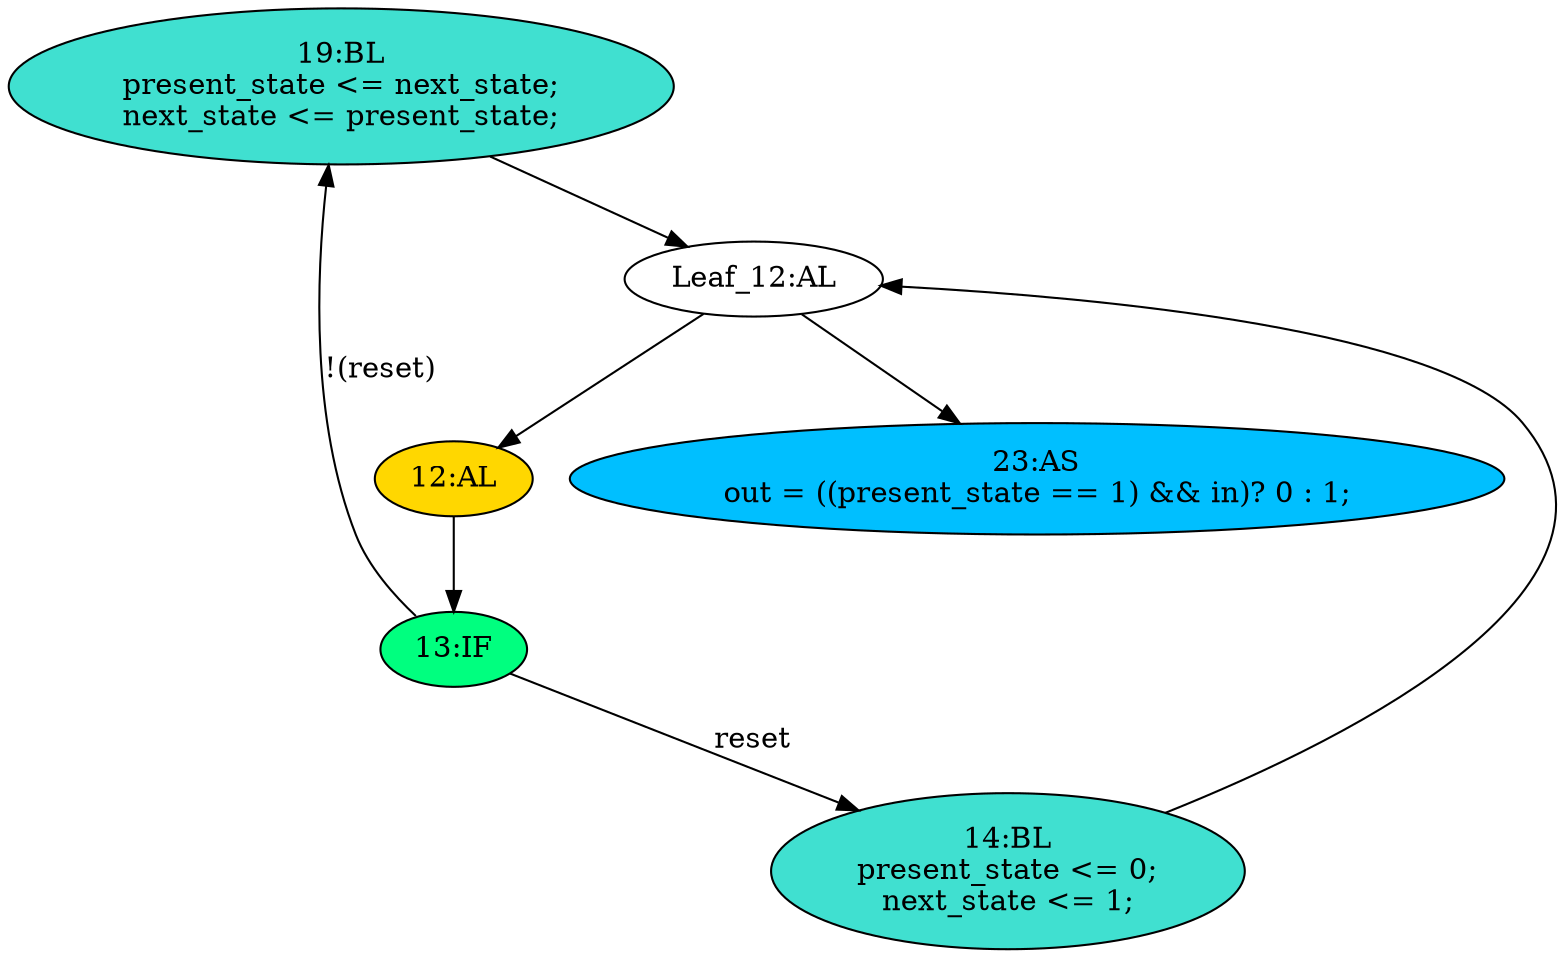 strict digraph "compose( ,  )" {
	node [label="\N"];
	"19:BL"	[ast="<pyverilog.vparser.ast.Block object at 0x7fe7b1eb1390>",
		fillcolor=turquoise,
		label="19:BL
present_state <= next_state;
next_state <= present_state;",
		statements="[<pyverilog.vparser.ast.NonblockingSubstitution object at 0x7fe7b1eb1650>, <pyverilog.vparser.ast.NonblockingSubstitution object \
at 0x7fe7b1ebdc50>]",
		style=filled,
		typ=Block];
	"Leaf_12:AL"	[def_var="['present_state', 'next_state']",
		label="Leaf_12:AL"];
	"19:BL" -> "Leaf_12:AL"	[cond="[]",
		lineno=None];
	"14:BL"	[ast="<pyverilog.vparser.ast.Block object at 0x7fe7b1ea3610>",
		fillcolor=turquoise,
		label="14:BL
present_state <= 0;
next_state <= 1;",
		statements="[<pyverilog.vparser.ast.NonblockingSubstitution object at 0x7fe7b1ea3210>, <pyverilog.vparser.ast.NonblockingSubstitution object \
at 0x7fe7b1e4e550>]",
		style=filled,
		typ=Block];
	"14:BL" -> "Leaf_12:AL"	[cond="[]",
		lineno=None];
	"23:AS"	[ast="<pyverilog.vparser.ast.Assign object at 0x7fe7b1ea6350>",
		def_var="['out']",
		fillcolor=deepskyblue,
		label="23:AS
out = ((present_state == 1) && in)? 0 : 1;",
		statements="[]",
		style=filled,
		typ=Assign,
		use_var="['present_state', 'in']"];
	"13:IF"	[ast="<pyverilog.vparser.ast.IfStatement object at 0x7fe7b1e4e290>",
		fillcolor=springgreen,
		label="13:IF",
		statements="[]",
		style=filled,
		typ=IfStatement];
	"13:IF" -> "19:BL"	[cond="['reset']",
		label="!(reset)",
		lineno=13];
	"13:IF" -> "14:BL"	[cond="['reset']",
		label=reset,
		lineno=13];
	"12:AL"	[ast="<pyverilog.vparser.ast.Always object at 0x7fe7b1e56bd0>",
		clk_sens=True,
		fillcolor=gold,
		label="12:AL",
		sens="['clk', 'reset']",
		statements="[]",
		style=filled,
		typ=Always,
		use_var="['reset', 'present_state', 'next_state']"];
	"12:AL" -> "13:IF"	[cond="[]",
		lineno=None];
	"Leaf_12:AL" -> "23:AS";
	"Leaf_12:AL" -> "12:AL";
}
